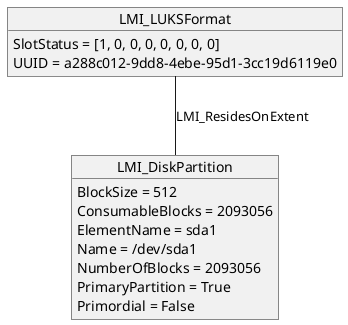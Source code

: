@startuml
object "LMI_DiskPartition" as obj2
obj2 : BlockSize = 512
obj2 : ConsumableBlocks = 2093056
obj2 : ElementName = sda1
obj2 : Name = /dev/sda1
obj2 : NumberOfBlocks = 2093056
obj2 : PrimaryPartition = True
obj2 : Primordial = False

object "LMI_LUKSFormat" as obj6
obj6 : SlotStatus = [1, 0, 0, 0, 0, 0, 0, 0]
obj6 : UUID = a288c012-9dd8-4ebe-95d1-3cc19d6119e0

obj6 -- obj2 : LMI_ResidesOnExtent
@enduml
